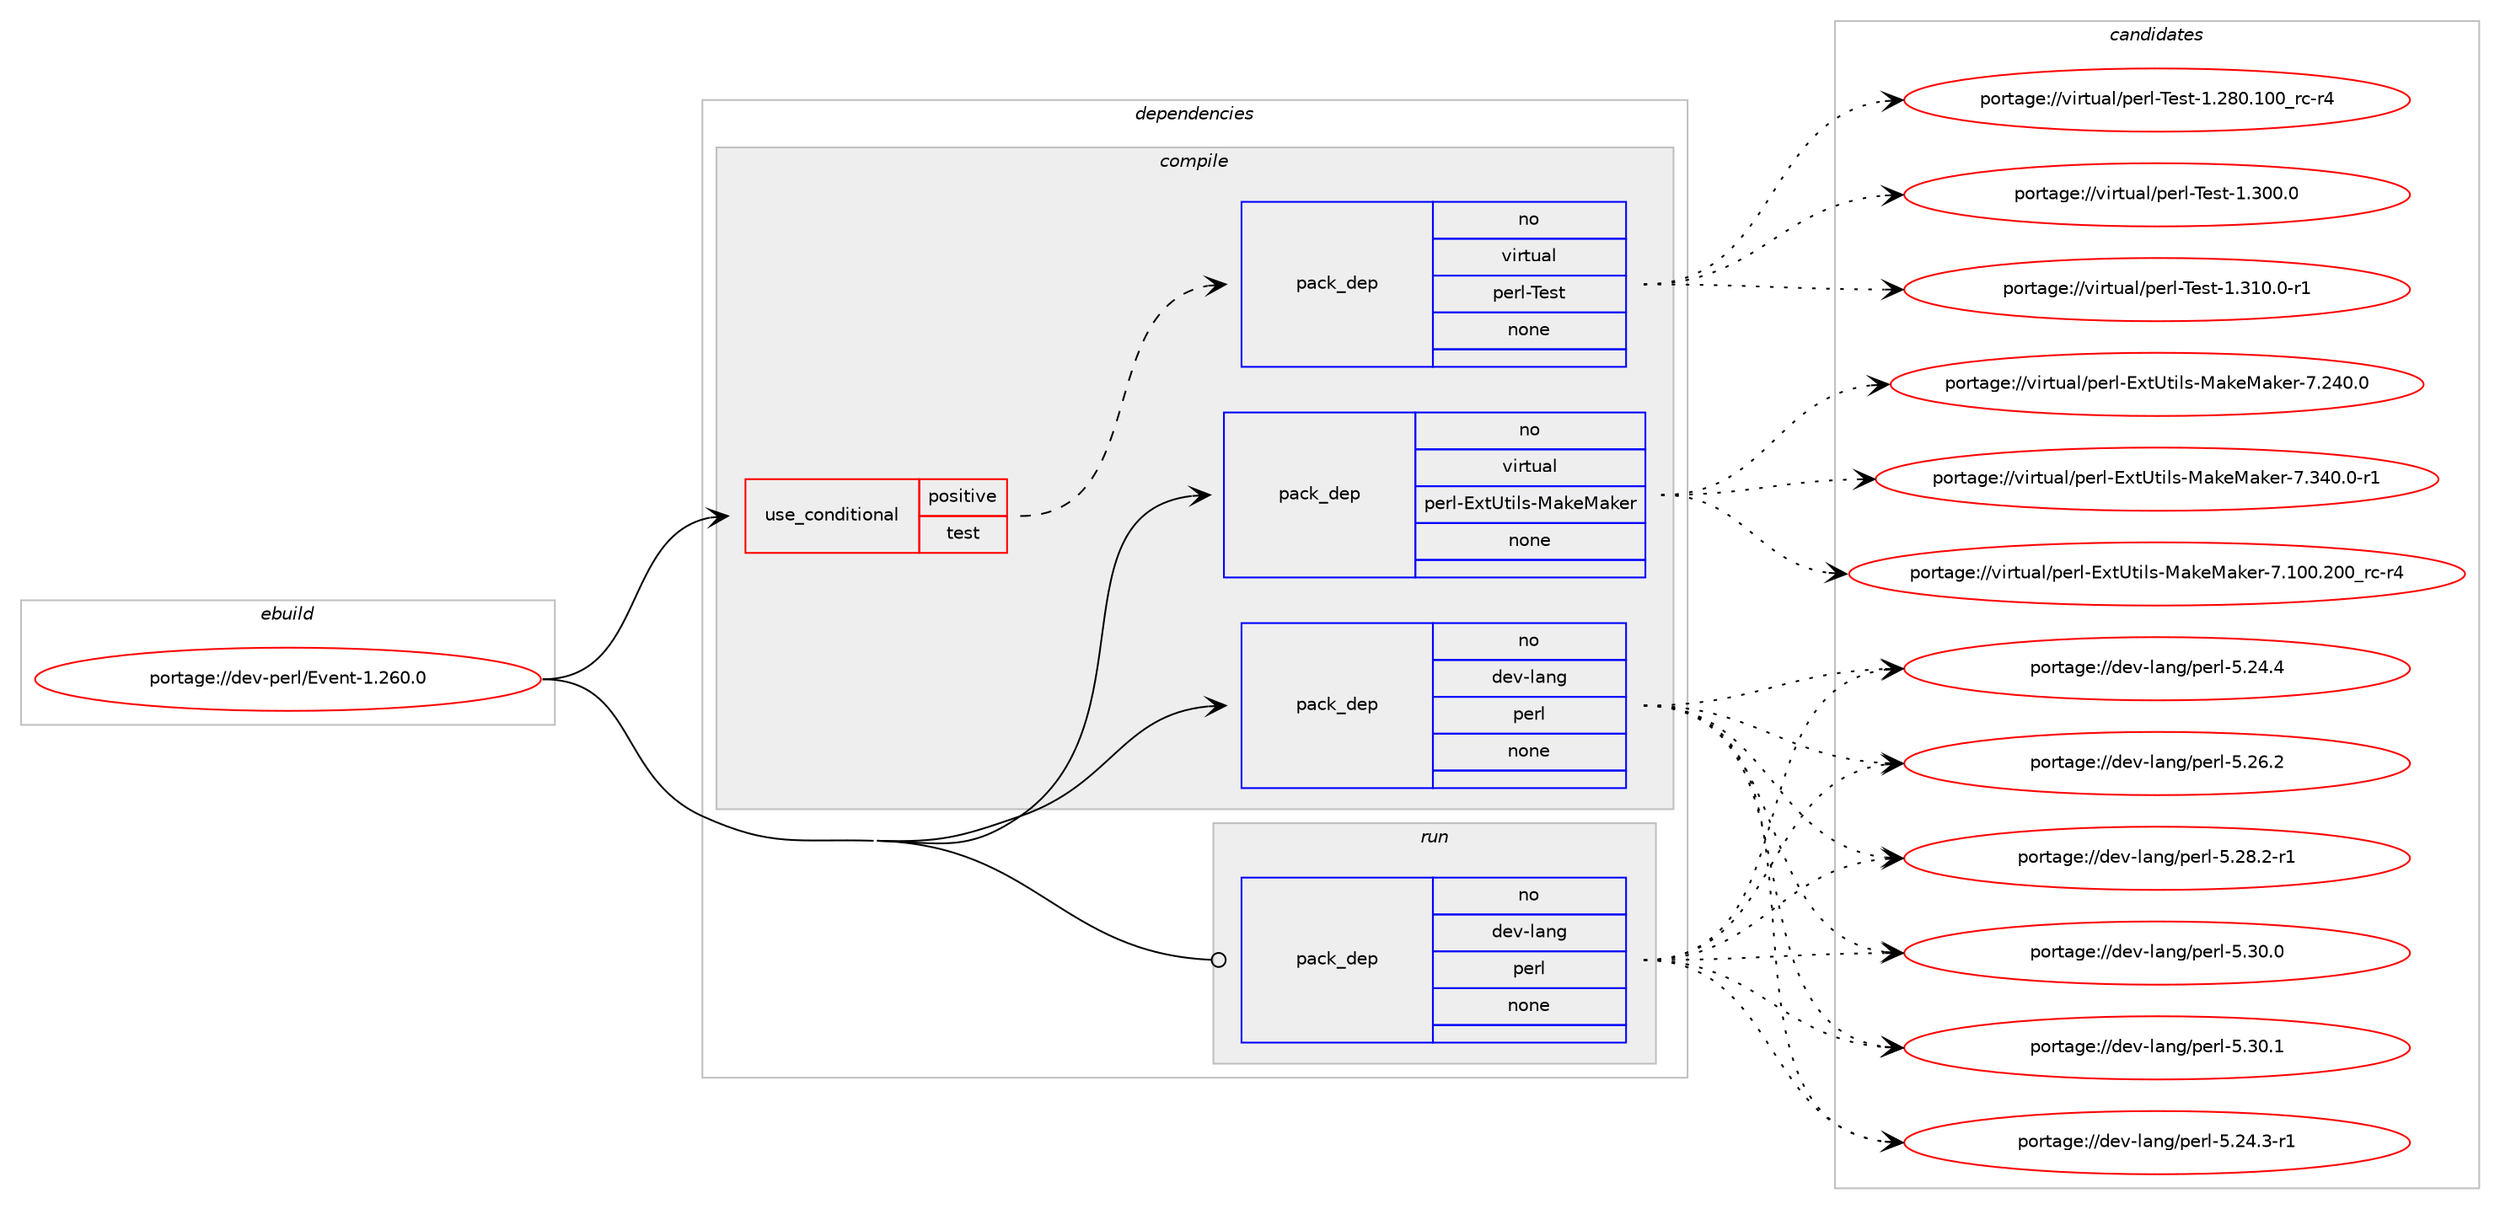 digraph prolog {

# *************
# Graph options
# *************

newrank=true;
concentrate=true;
compound=true;
graph [rankdir=LR,fontname=Helvetica,fontsize=10,ranksep=1.5];#, ranksep=2.5, nodesep=0.2];
edge  [arrowhead=vee];
node  [fontname=Helvetica,fontsize=10];

# **********
# The ebuild
# **********

subgraph cluster_leftcol {
color=gray;
rank=same;
label=<<i>ebuild</i>>;
id [label="portage://dev-perl/Event-1.260.0", color=red, width=4, href="../dev-perl/Event-1.260.0.svg"];
}

# ****************
# The dependencies
# ****************

subgraph cluster_midcol {
color=gray;
label=<<i>dependencies</i>>;
subgraph cluster_compile {
fillcolor="#eeeeee";
style=filled;
label=<<i>compile</i>>;
subgraph cond22911 {
dependency112611 [label=<<TABLE BORDER="0" CELLBORDER="1" CELLSPACING="0" CELLPADDING="4"><TR><TD ROWSPAN="3" CELLPADDING="10">use_conditional</TD></TR><TR><TD>positive</TD></TR><TR><TD>test</TD></TR></TABLE>>, shape=none, color=red];
subgraph pack86528 {
dependency112612 [label=<<TABLE BORDER="0" CELLBORDER="1" CELLSPACING="0" CELLPADDING="4" WIDTH="220"><TR><TD ROWSPAN="6" CELLPADDING="30">pack_dep</TD></TR><TR><TD WIDTH="110">no</TD></TR><TR><TD>virtual</TD></TR><TR><TD>perl-Test</TD></TR><TR><TD>none</TD></TR><TR><TD></TD></TR></TABLE>>, shape=none, color=blue];
}
dependency112611:e -> dependency112612:w [weight=20,style="dashed",arrowhead="vee"];
}
id:e -> dependency112611:w [weight=20,style="solid",arrowhead="vee"];
subgraph pack86529 {
dependency112613 [label=<<TABLE BORDER="0" CELLBORDER="1" CELLSPACING="0" CELLPADDING="4" WIDTH="220"><TR><TD ROWSPAN="6" CELLPADDING="30">pack_dep</TD></TR><TR><TD WIDTH="110">no</TD></TR><TR><TD>dev-lang</TD></TR><TR><TD>perl</TD></TR><TR><TD>none</TD></TR><TR><TD></TD></TR></TABLE>>, shape=none, color=blue];
}
id:e -> dependency112613:w [weight=20,style="solid",arrowhead="vee"];
subgraph pack86530 {
dependency112614 [label=<<TABLE BORDER="0" CELLBORDER="1" CELLSPACING="0" CELLPADDING="4" WIDTH="220"><TR><TD ROWSPAN="6" CELLPADDING="30">pack_dep</TD></TR><TR><TD WIDTH="110">no</TD></TR><TR><TD>virtual</TD></TR><TR><TD>perl-ExtUtils-MakeMaker</TD></TR><TR><TD>none</TD></TR><TR><TD></TD></TR></TABLE>>, shape=none, color=blue];
}
id:e -> dependency112614:w [weight=20,style="solid",arrowhead="vee"];
}
subgraph cluster_compileandrun {
fillcolor="#eeeeee";
style=filled;
label=<<i>compile and run</i>>;
}
subgraph cluster_run {
fillcolor="#eeeeee";
style=filled;
label=<<i>run</i>>;
subgraph pack86531 {
dependency112615 [label=<<TABLE BORDER="0" CELLBORDER="1" CELLSPACING="0" CELLPADDING="4" WIDTH="220"><TR><TD ROWSPAN="6" CELLPADDING="30">pack_dep</TD></TR><TR><TD WIDTH="110">no</TD></TR><TR><TD>dev-lang</TD></TR><TR><TD>perl</TD></TR><TR><TD>none</TD></TR><TR><TD></TD></TR></TABLE>>, shape=none, color=blue];
}
id:e -> dependency112615:w [weight=20,style="solid",arrowhead="odot"];
}
}

# **************
# The candidates
# **************

subgraph cluster_choices {
rank=same;
color=gray;
label=<<i>candidates</i>>;

subgraph choice86528 {
color=black;
nodesep=1;
choiceportage118105114116117971084711210111410845841011151164549465056484649484895114994511452 [label="portage://virtual/perl-Test-1.280.100_rc-r4", color=red, width=4,href="../virtual/perl-Test-1.280.100_rc-r4.svg"];
choiceportage118105114116117971084711210111410845841011151164549465148484648 [label="portage://virtual/perl-Test-1.300.0", color=red, width=4,href="../virtual/perl-Test-1.300.0.svg"];
choiceportage1181051141161179710847112101114108458410111511645494651494846484511449 [label="portage://virtual/perl-Test-1.310.0-r1", color=red, width=4,href="../virtual/perl-Test-1.310.0-r1.svg"];
dependency112612:e -> choiceportage118105114116117971084711210111410845841011151164549465056484649484895114994511452:w [style=dotted,weight="100"];
dependency112612:e -> choiceportage118105114116117971084711210111410845841011151164549465148484648:w [style=dotted,weight="100"];
dependency112612:e -> choiceportage1181051141161179710847112101114108458410111511645494651494846484511449:w [style=dotted,weight="100"];
}
subgraph choice86529 {
color=black;
nodesep=1;
choiceportage100101118451089711010347112101114108455346505246514511449 [label="portage://dev-lang/perl-5.24.3-r1", color=red, width=4,href="../dev-lang/perl-5.24.3-r1.svg"];
choiceportage10010111845108971101034711210111410845534650524652 [label="portage://dev-lang/perl-5.24.4", color=red, width=4,href="../dev-lang/perl-5.24.4.svg"];
choiceportage10010111845108971101034711210111410845534650544650 [label="portage://dev-lang/perl-5.26.2", color=red, width=4,href="../dev-lang/perl-5.26.2.svg"];
choiceportage100101118451089711010347112101114108455346505646504511449 [label="portage://dev-lang/perl-5.28.2-r1", color=red, width=4,href="../dev-lang/perl-5.28.2-r1.svg"];
choiceportage10010111845108971101034711210111410845534651484648 [label="portage://dev-lang/perl-5.30.0", color=red, width=4,href="../dev-lang/perl-5.30.0.svg"];
choiceportage10010111845108971101034711210111410845534651484649 [label="portage://dev-lang/perl-5.30.1", color=red, width=4,href="../dev-lang/perl-5.30.1.svg"];
dependency112613:e -> choiceportage100101118451089711010347112101114108455346505246514511449:w [style=dotted,weight="100"];
dependency112613:e -> choiceportage10010111845108971101034711210111410845534650524652:w [style=dotted,weight="100"];
dependency112613:e -> choiceportage10010111845108971101034711210111410845534650544650:w [style=dotted,weight="100"];
dependency112613:e -> choiceportage100101118451089711010347112101114108455346505646504511449:w [style=dotted,weight="100"];
dependency112613:e -> choiceportage10010111845108971101034711210111410845534651484648:w [style=dotted,weight="100"];
dependency112613:e -> choiceportage10010111845108971101034711210111410845534651484649:w [style=dotted,weight="100"];
}
subgraph choice86530 {
color=black;
nodesep=1;
choiceportage118105114116117971084711210111410845691201168511610510811545779710710177971071011144555464948484650484895114994511452 [label="portage://virtual/perl-ExtUtils-MakeMaker-7.100.200_rc-r4", color=red, width=4,href="../virtual/perl-ExtUtils-MakeMaker-7.100.200_rc-r4.svg"];
choiceportage118105114116117971084711210111410845691201168511610510811545779710710177971071011144555465052484648 [label="portage://virtual/perl-ExtUtils-MakeMaker-7.240.0", color=red, width=4,href="../virtual/perl-ExtUtils-MakeMaker-7.240.0.svg"];
choiceportage1181051141161179710847112101114108456912011685116105108115457797107101779710710111445554651524846484511449 [label="portage://virtual/perl-ExtUtils-MakeMaker-7.340.0-r1", color=red, width=4,href="../virtual/perl-ExtUtils-MakeMaker-7.340.0-r1.svg"];
dependency112614:e -> choiceportage118105114116117971084711210111410845691201168511610510811545779710710177971071011144555464948484650484895114994511452:w [style=dotted,weight="100"];
dependency112614:e -> choiceportage118105114116117971084711210111410845691201168511610510811545779710710177971071011144555465052484648:w [style=dotted,weight="100"];
dependency112614:e -> choiceportage1181051141161179710847112101114108456912011685116105108115457797107101779710710111445554651524846484511449:w [style=dotted,weight="100"];
}
subgraph choice86531 {
color=black;
nodesep=1;
choiceportage100101118451089711010347112101114108455346505246514511449 [label="portage://dev-lang/perl-5.24.3-r1", color=red, width=4,href="../dev-lang/perl-5.24.3-r1.svg"];
choiceportage10010111845108971101034711210111410845534650524652 [label="portage://dev-lang/perl-5.24.4", color=red, width=4,href="../dev-lang/perl-5.24.4.svg"];
choiceportage10010111845108971101034711210111410845534650544650 [label="portage://dev-lang/perl-5.26.2", color=red, width=4,href="../dev-lang/perl-5.26.2.svg"];
choiceportage100101118451089711010347112101114108455346505646504511449 [label="portage://dev-lang/perl-5.28.2-r1", color=red, width=4,href="../dev-lang/perl-5.28.2-r1.svg"];
choiceportage10010111845108971101034711210111410845534651484648 [label="portage://dev-lang/perl-5.30.0", color=red, width=4,href="../dev-lang/perl-5.30.0.svg"];
choiceportage10010111845108971101034711210111410845534651484649 [label="portage://dev-lang/perl-5.30.1", color=red, width=4,href="../dev-lang/perl-5.30.1.svg"];
dependency112615:e -> choiceportage100101118451089711010347112101114108455346505246514511449:w [style=dotted,weight="100"];
dependency112615:e -> choiceportage10010111845108971101034711210111410845534650524652:w [style=dotted,weight="100"];
dependency112615:e -> choiceportage10010111845108971101034711210111410845534650544650:w [style=dotted,weight="100"];
dependency112615:e -> choiceportage100101118451089711010347112101114108455346505646504511449:w [style=dotted,weight="100"];
dependency112615:e -> choiceportage10010111845108971101034711210111410845534651484648:w [style=dotted,weight="100"];
dependency112615:e -> choiceportage10010111845108971101034711210111410845534651484649:w [style=dotted,weight="100"];
}
}

}
